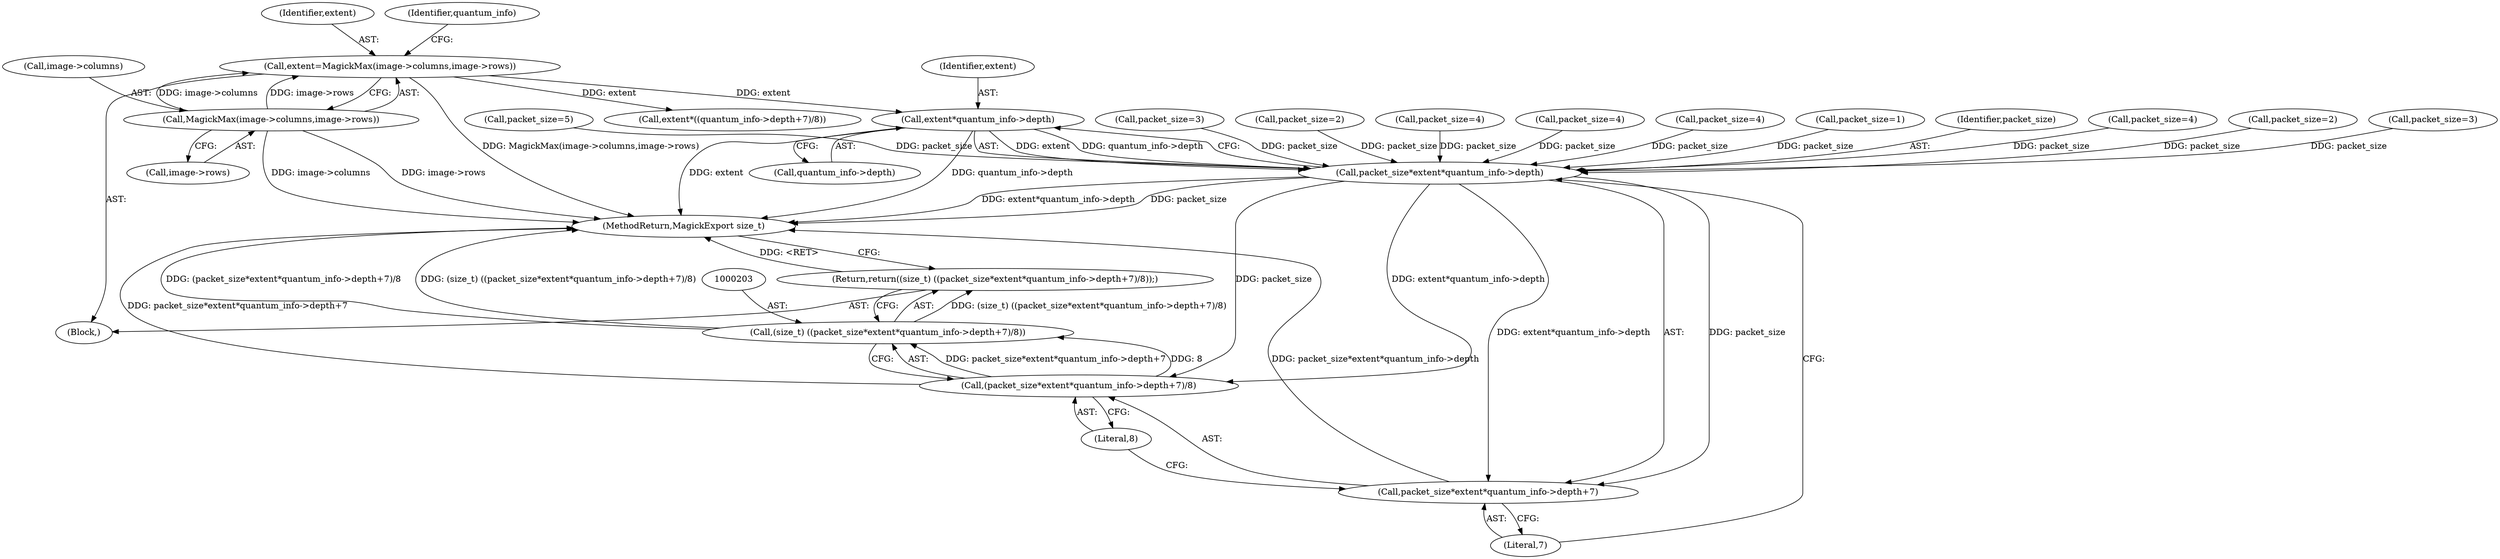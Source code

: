 digraph "0_ImageMagick_c4e63ad30bc42da691f2b5f82a24516dd6b4dc70@pointer" {
"1000208" [label="(Call,extent*quantum_info->depth)"];
"1000172" [label="(Call,extent=MagickMax(image->columns,image->rows))"];
"1000174" [label="(Call,MagickMax(image->columns,image->rows))"];
"1000206" [label="(Call,packet_size*extent*quantum_info->depth)"];
"1000204" [label="(Call,(packet_size*extent*quantum_info->depth+7)/8)"];
"1000202" [label="(Call,(size_t) ((packet_size*extent*quantum_info->depth+7)/8))"];
"1000201" [label="(Return,return((size_t) ((packet_size*extent*quantum_info->depth+7)/8));)"];
"1000205" [label="(Call,packet_size*extent*quantum_info->depth+7)"];
"1000214" [label="(Literal,8)"];
"1000213" [label="(Literal,7)"];
"1000175" [label="(Call,image->columns)"];
"1000161" [label="(Call,packet_size=4)"];
"1000119" [label="(Call,packet_size=1)"];
"1000207" [label="(Identifier,packet_size)"];
"1000202" [label="(Call,(size_t) ((packet_size*extent*quantum_info->depth+7)/8))"];
"1000208" [label="(Call,extent*quantum_info->depth)"];
"1000172" [label="(Call,extent=MagickMax(image->columns,image->rows))"];
"1000156" [label="(Call,packet_size=4)"];
"1000201" [label="(Return,return((size_t) ((packet_size*extent*quantum_info->depth+7)/8));)"];
"1000210" [label="(Call,quantum_info->depth)"];
"1000104" [label="(Block,)"];
"1000173" [label="(Identifier,extent)"];
"1000206" [label="(Call,packet_size*extent*quantum_info->depth)"];
"1000126" [label="(Call,packet_size=2)"];
"1000141" [label="(Call,packet_size=3)"];
"1000174" [label="(Call,MagickMax(image->columns,image->rows))"];
"1000215" [label="(MethodReturn,MagickExport size_t)"];
"1000166" [label="(Call,packet_size=5)"];
"1000209" [label="(Identifier,extent)"];
"1000136" [label="(Call,packet_size=3)"];
"1000192" [label="(Call,extent*((quantum_info->depth+7)/8))"];
"1000184" [label="(Identifier,quantum_info)"];
"1000178" [label="(Call,image->rows)"];
"1000204" [label="(Call,(packet_size*extent*quantum_info->depth+7)/8)"];
"1000205" [label="(Call,packet_size*extent*quantum_info->depth+7)"];
"1000131" [label="(Call,packet_size=2)"];
"1000146" [label="(Call,packet_size=4)"];
"1000151" [label="(Call,packet_size=4)"];
"1000208" -> "1000206"  [label="AST: "];
"1000208" -> "1000210"  [label="CFG: "];
"1000209" -> "1000208"  [label="AST: "];
"1000210" -> "1000208"  [label="AST: "];
"1000206" -> "1000208"  [label="CFG: "];
"1000208" -> "1000215"  [label="DDG: extent"];
"1000208" -> "1000215"  [label="DDG: quantum_info->depth"];
"1000208" -> "1000206"  [label="DDG: extent"];
"1000208" -> "1000206"  [label="DDG: quantum_info->depth"];
"1000172" -> "1000208"  [label="DDG: extent"];
"1000172" -> "1000104"  [label="AST: "];
"1000172" -> "1000174"  [label="CFG: "];
"1000173" -> "1000172"  [label="AST: "];
"1000174" -> "1000172"  [label="AST: "];
"1000184" -> "1000172"  [label="CFG: "];
"1000172" -> "1000215"  [label="DDG: MagickMax(image->columns,image->rows)"];
"1000174" -> "1000172"  [label="DDG: image->columns"];
"1000174" -> "1000172"  [label="DDG: image->rows"];
"1000172" -> "1000192"  [label="DDG: extent"];
"1000174" -> "1000178"  [label="CFG: "];
"1000175" -> "1000174"  [label="AST: "];
"1000178" -> "1000174"  [label="AST: "];
"1000174" -> "1000215"  [label="DDG: image->rows"];
"1000174" -> "1000215"  [label="DDG: image->columns"];
"1000206" -> "1000205"  [label="AST: "];
"1000207" -> "1000206"  [label="AST: "];
"1000213" -> "1000206"  [label="CFG: "];
"1000206" -> "1000215"  [label="DDG: extent*quantum_info->depth"];
"1000206" -> "1000215"  [label="DDG: packet_size"];
"1000206" -> "1000204"  [label="DDG: packet_size"];
"1000206" -> "1000204"  [label="DDG: extent*quantum_info->depth"];
"1000206" -> "1000205"  [label="DDG: packet_size"];
"1000206" -> "1000205"  [label="DDG: extent*quantum_info->depth"];
"1000141" -> "1000206"  [label="DDG: packet_size"];
"1000156" -> "1000206"  [label="DDG: packet_size"];
"1000131" -> "1000206"  [label="DDG: packet_size"];
"1000151" -> "1000206"  [label="DDG: packet_size"];
"1000166" -> "1000206"  [label="DDG: packet_size"];
"1000126" -> "1000206"  [label="DDG: packet_size"];
"1000119" -> "1000206"  [label="DDG: packet_size"];
"1000161" -> "1000206"  [label="DDG: packet_size"];
"1000146" -> "1000206"  [label="DDG: packet_size"];
"1000136" -> "1000206"  [label="DDG: packet_size"];
"1000204" -> "1000202"  [label="AST: "];
"1000204" -> "1000214"  [label="CFG: "];
"1000205" -> "1000204"  [label="AST: "];
"1000214" -> "1000204"  [label="AST: "];
"1000202" -> "1000204"  [label="CFG: "];
"1000204" -> "1000215"  [label="DDG: packet_size*extent*quantum_info->depth+7"];
"1000204" -> "1000202"  [label="DDG: packet_size*extent*quantum_info->depth+7"];
"1000204" -> "1000202"  [label="DDG: 8"];
"1000202" -> "1000201"  [label="AST: "];
"1000203" -> "1000202"  [label="AST: "];
"1000201" -> "1000202"  [label="CFG: "];
"1000202" -> "1000215"  [label="DDG: (packet_size*extent*quantum_info->depth+7)/8"];
"1000202" -> "1000215"  [label="DDG: (size_t) ((packet_size*extent*quantum_info->depth+7)/8)"];
"1000202" -> "1000201"  [label="DDG: (size_t) ((packet_size*extent*quantum_info->depth+7)/8)"];
"1000201" -> "1000104"  [label="AST: "];
"1000215" -> "1000201"  [label="CFG: "];
"1000201" -> "1000215"  [label="DDG: <RET>"];
"1000205" -> "1000213"  [label="CFG: "];
"1000213" -> "1000205"  [label="AST: "];
"1000214" -> "1000205"  [label="CFG: "];
"1000205" -> "1000215"  [label="DDG: packet_size*extent*quantum_info->depth"];
}
